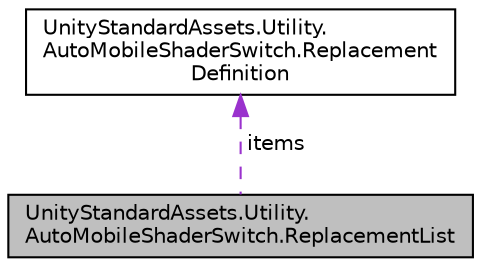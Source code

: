digraph "UnityStandardAssets.Utility.AutoMobileShaderSwitch.ReplacementList"
{
 // LATEX_PDF_SIZE
  edge [fontname="Helvetica",fontsize="10",labelfontname="Helvetica",labelfontsize="10"];
  node [fontname="Helvetica",fontsize="10",shape=record];
  Node1 [label="UnityStandardAssets.Utility.\lAutoMobileShaderSwitch.ReplacementList",height=0.2,width=0.4,color="black", fillcolor="grey75", style="filled", fontcolor="black",tooltip=" "];
  Node2 -> Node1 [dir="back",color="darkorchid3",fontsize="10",style="dashed",label=" items" ,fontname="Helvetica"];
  Node2 [label="UnityStandardAssets.Utility.\lAutoMobileShaderSwitch.Replacement\lDefinition",height=0.2,width=0.4,color="black", fillcolor="white", style="filled",URL="$class_unity_standard_assets_1_1_utility_1_1_auto_mobile_shader_switch_1_1_replacement_definition.html",tooltip=" "];
}
